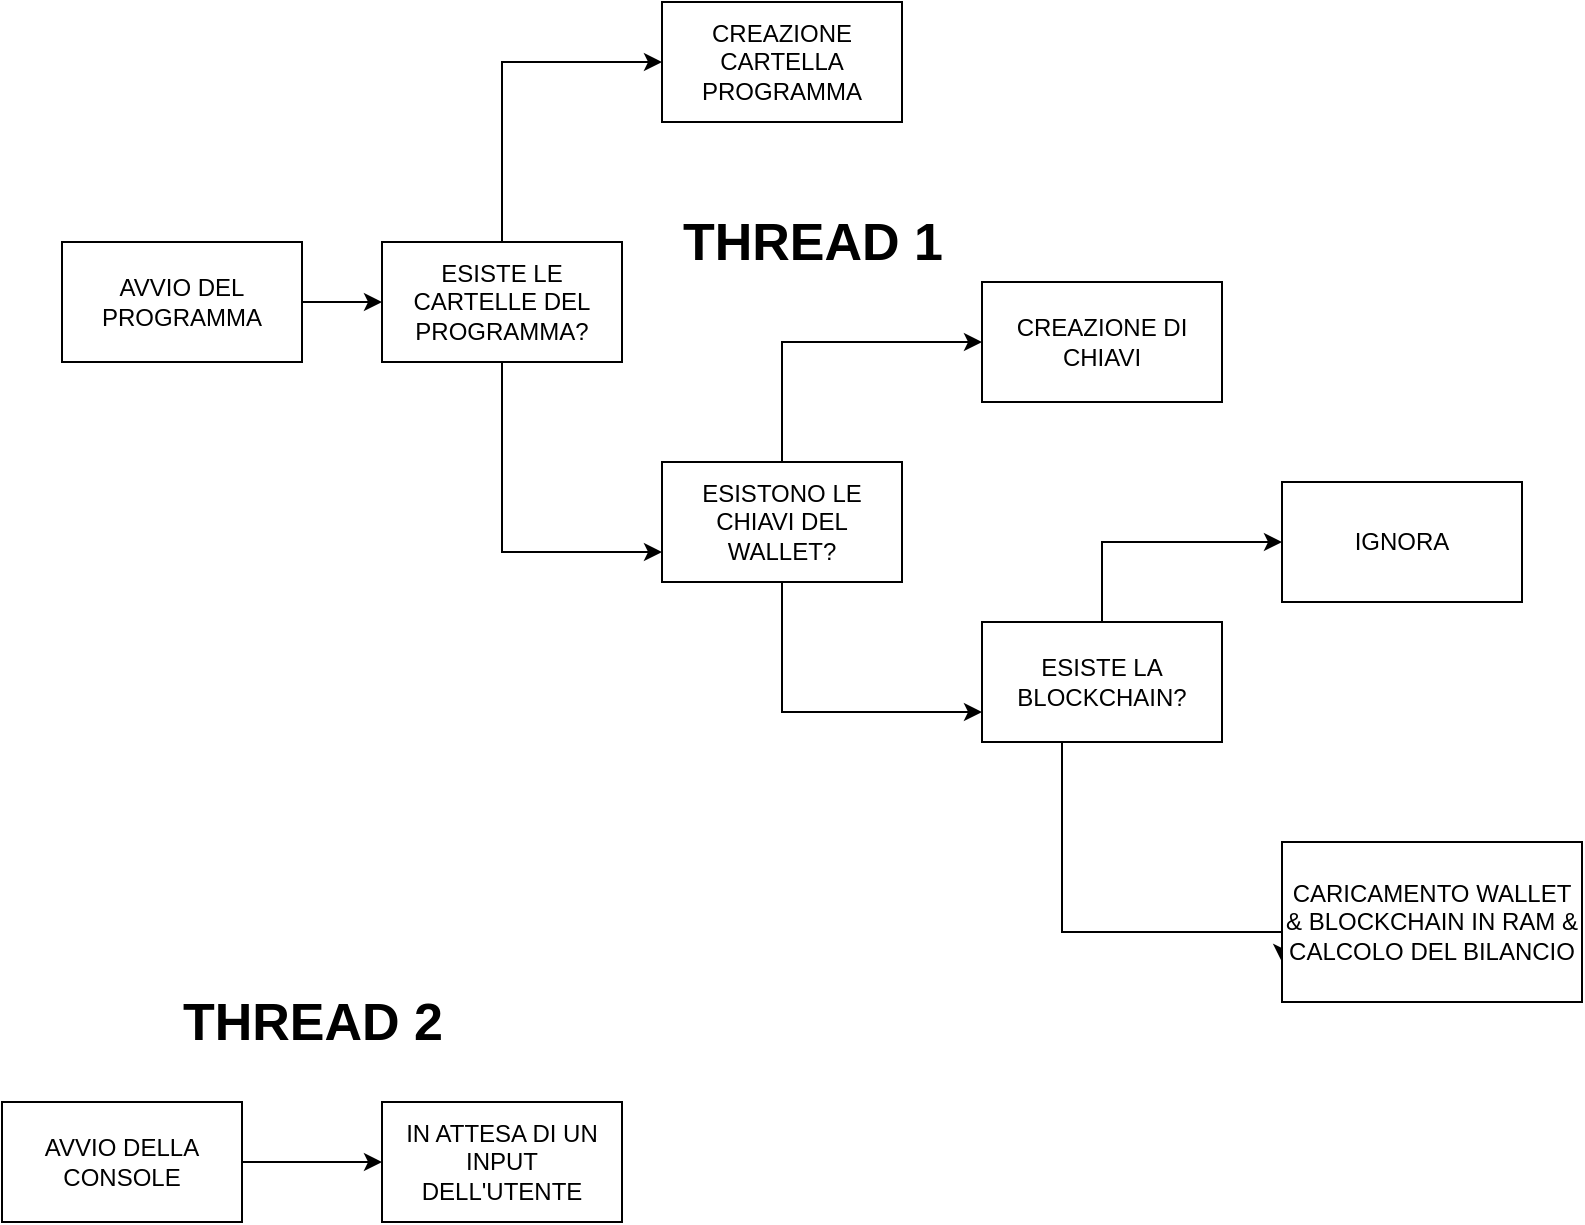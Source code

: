 <mxfile version="16.4.0" type="device"><diagram id="o6ViuQ3DOsumrlZ1KLd1" name="Pagina-1"><mxGraphModel dx="1422" dy="865" grid="1" gridSize="10" guides="1" tooltips="1" connect="1" arrows="1" fold="1" page="1" pageScale="1" pageWidth="1200" pageHeight="1600" math="0" shadow="0"><root><mxCell id="0"/><mxCell id="1" parent="0"/><mxCell id="s6FBpdVXZwofMJ5hBh1F-21" style="edgeStyle=orthogonalEdgeStyle;rounded=0;orthogonalLoop=1;jettySize=auto;html=1;entryX=0;entryY=0.5;entryDx=0;entryDy=0;" edge="1" parent="1" source="s6FBpdVXZwofMJ5hBh1F-19" target="s6FBpdVXZwofMJ5hBh1F-20"><mxGeometry relative="1" as="geometry"/></mxCell><mxCell id="s6FBpdVXZwofMJ5hBh1F-19" value="AVVIO DEL PROGRAMMA" style="rounded=0;whiteSpace=wrap;html=1;" vertex="1" parent="1"><mxGeometry x="50" y="150" width="120" height="60" as="geometry"/></mxCell><mxCell id="s6FBpdVXZwofMJ5hBh1F-32" style="edgeStyle=orthogonalEdgeStyle;rounded=0;orthogonalLoop=1;jettySize=auto;html=1;entryX=0;entryY=0.5;entryDx=0;entryDy=0;" edge="1" parent="1" source="s6FBpdVXZwofMJ5hBh1F-20" target="s6FBpdVXZwofMJ5hBh1F-24"><mxGeometry relative="1" as="geometry"><Array as="points"><mxPoint x="270" y="60"/></Array></mxGeometry></mxCell><mxCell id="s6FBpdVXZwofMJ5hBh1F-33" style="edgeStyle=orthogonalEdgeStyle;rounded=0;orthogonalLoop=1;jettySize=auto;html=1;entryX=0;entryY=0.75;entryDx=0;entryDy=0;" edge="1" parent="1" source="s6FBpdVXZwofMJ5hBh1F-20" target="s6FBpdVXZwofMJ5hBh1F-23"><mxGeometry relative="1" as="geometry"><Array as="points"><mxPoint x="270" y="305"/></Array></mxGeometry></mxCell><mxCell id="s6FBpdVXZwofMJ5hBh1F-20" value="ESISTE LE CARTELLE DEL PROGRAMMA?" style="rounded=0;whiteSpace=wrap;html=1;" vertex="1" parent="1"><mxGeometry x="210" y="150" width="120" height="60" as="geometry"/></mxCell><mxCell id="s6FBpdVXZwofMJ5hBh1F-34" style="edgeStyle=orthogonalEdgeStyle;rounded=0;orthogonalLoop=1;jettySize=auto;html=1;entryX=0;entryY=0.5;entryDx=0;entryDy=0;" edge="1" parent="1" source="s6FBpdVXZwofMJ5hBh1F-23" target="s6FBpdVXZwofMJ5hBh1F-31"><mxGeometry relative="1" as="geometry"><Array as="points"><mxPoint x="410" y="200"/></Array></mxGeometry></mxCell><mxCell id="s6FBpdVXZwofMJ5hBh1F-35" style="edgeStyle=orthogonalEdgeStyle;rounded=0;orthogonalLoop=1;jettySize=auto;html=1;entryX=0;entryY=0.75;entryDx=0;entryDy=0;" edge="1" parent="1" source="s6FBpdVXZwofMJ5hBh1F-23" target="s6FBpdVXZwofMJ5hBh1F-30"><mxGeometry relative="1" as="geometry"><Array as="points"><mxPoint x="410" y="385"/></Array></mxGeometry></mxCell><mxCell id="s6FBpdVXZwofMJ5hBh1F-23" value="ESISTONO LE CHIAVI DEL WALLET?" style="rounded=0;whiteSpace=wrap;html=1;" vertex="1" parent="1"><mxGeometry x="350" y="260" width="120" height="60" as="geometry"/></mxCell><mxCell id="s6FBpdVXZwofMJ5hBh1F-24" value="CREAZIONE CARTELLA PROGRAMMA" style="rounded=0;whiteSpace=wrap;html=1;" vertex="1" parent="1"><mxGeometry x="350" y="30" width="120" height="60" as="geometry"/></mxCell><mxCell id="s6FBpdVXZwofMJ5hBh1F-38" style="edgeStyle=orthogonalEdgeStyle;rounded=0;orthogonalLoop=1;jettySize=auto;html=1;entryX=0;entryY=0.5;entryDx=0;entryDy=0;" edge="1" parent="1" source="s6FBpdVXZwofMJ5hBh1F-30" target="s6FBpdVXZwofMJ5hBh1F-36"><mxGeometry relative="1" as="geometry"><Array as="points"><mxPoint x="570" y="300"/></Array></mxGeometry></mxCell><mxCell id="s6FBpdVXZwofMJ5hBh1F-39" style="edgeStyle=orthogonalEdgeStyle;rounded=0;orthogonalLoop=1;jettySize=auto;html=1;entryX=0;entryY=0.75;entryDx=0;entryDy=0;" edge="1" parent="1" source="s6FBpdVXZwofMJ5hBh1F-30" target="s6FBpdVXZwofMJ5hBh1F-37"><mxGeometry relative="1" as="geometry"><Array as="points"><mxPoint x="550" y="495"/></Array></mxGeometry></mxCell><mxCell id="s6FBpdVXZwofMJ5hBh1F-30" value="ESISTE LA BLOCKCHAIN?" style="rounded=0;whiteSpace=wrap;html=1;" vertex="1" parent="1"><mxGeometry x="510" y="340" width="120" height="60" as="geometry"/></mxCell><mxCell id="s6FBpdVXZwofMJ5hBh1F-31" value="CREAZIONE DI CHIAVI" style="rounded=0;whiteSpace=wrap;html=1;" vertex="1" parent="1"><mxGeometry x="510" y="170" width="120" height="60" as="geometry"/></mxCell><mxCell id="s6FBpdVXZwofMJ5hBh1F-36" value="IGNORA" style="rounded=0;whiteSpace=wrap;html=1;" vertex="1" parent="1"><mxGeometry x="660" y="270" width="120" height="60" as="geometry"/></mxCell><mxCell id="s6FBpdVXZwofMJ5hBh1F-37" value="CARICAMENTO WALLET &amp;amp; BLOCKCHAIN IN RAM &amp;amp; CALCOLO DEL BILANCIO" style="rounded=0;whiteSpace=wrap;html=1;" vertex="1" parent="1"><mxGeometry x="660" y="450" width="150" height="80" as="geometry"/></mxCell><mxCell id="s6FBpdVXZwofMJ5hBh1F-40" value="&lt;font style=&quot;font-size: 26px&quot;&gt;&lt;b&gt;THREAD 1&lt;/b&gt;&lt;/font&gt;" style="text;html=1;align=center;verticalAlign=middle;resizable=0;points=[];autosize=1;strokeColor=none;fillColor=none;" vertex="1" parent="1"><mxGeometry x="350" y="140" width="150" height="20" as="geometry"/></mxCell><mxCell id="s6FBpdVXZwofMJ5hBh1F-46" style="edgeStyle=orthogonalEdgeStyle;rounded=0;orthogonalLoop=1;jettySize=auto;html=1;entryX=0;entryY=0.5;entryDx=0;entryDy=0;fontSize=26;" edge="1" parent="1" source="s6FBpdVXZwofMJ5hBh1F-41" target="s6FBpdVXZwofMJ5hBh1F-42"><mxGeometry relative="1" as="geometry"/></mxCell><mxCell id="s6FBpdVXZwofMJ5hBh1F-41" value="AVVIO DELLA CONSOLE" style="rounded=0;whiteSpace=wrap;html=1;" vertex="1" parent="1"><mxGeometry x="20" y="580" width="120" height="60" as="geometry"/></mxCell><mxCell id="s6FBpdVXZwofMJ5hBh1F-42" value="IN ATTESA DI UN INPUT DELL'UTENTE" style="rounded=0;whiteSpace=wrap;html=1;" vertex="1" parent="1"><mxGeometry x="210" y="580" width="120" height="60" as="geometry"/></mxCell><mxCell id="s6FBpdVXZwofMJ5hBh1F-44" value="&lt;b&gt;THREAD 2&lt;/b&gt;" style="text;html=1;align=center;verticalAlign=middle;resizable=0;points=[];autosize=1;strokeColor=none;fillColor=none;fontSize=26;" vertex="1" parent="1"><mxGeometry x="100" y="520" width="150" height="40" as="geometry"/></mxCell></root></mxGraphModel></diagram></mxfile>